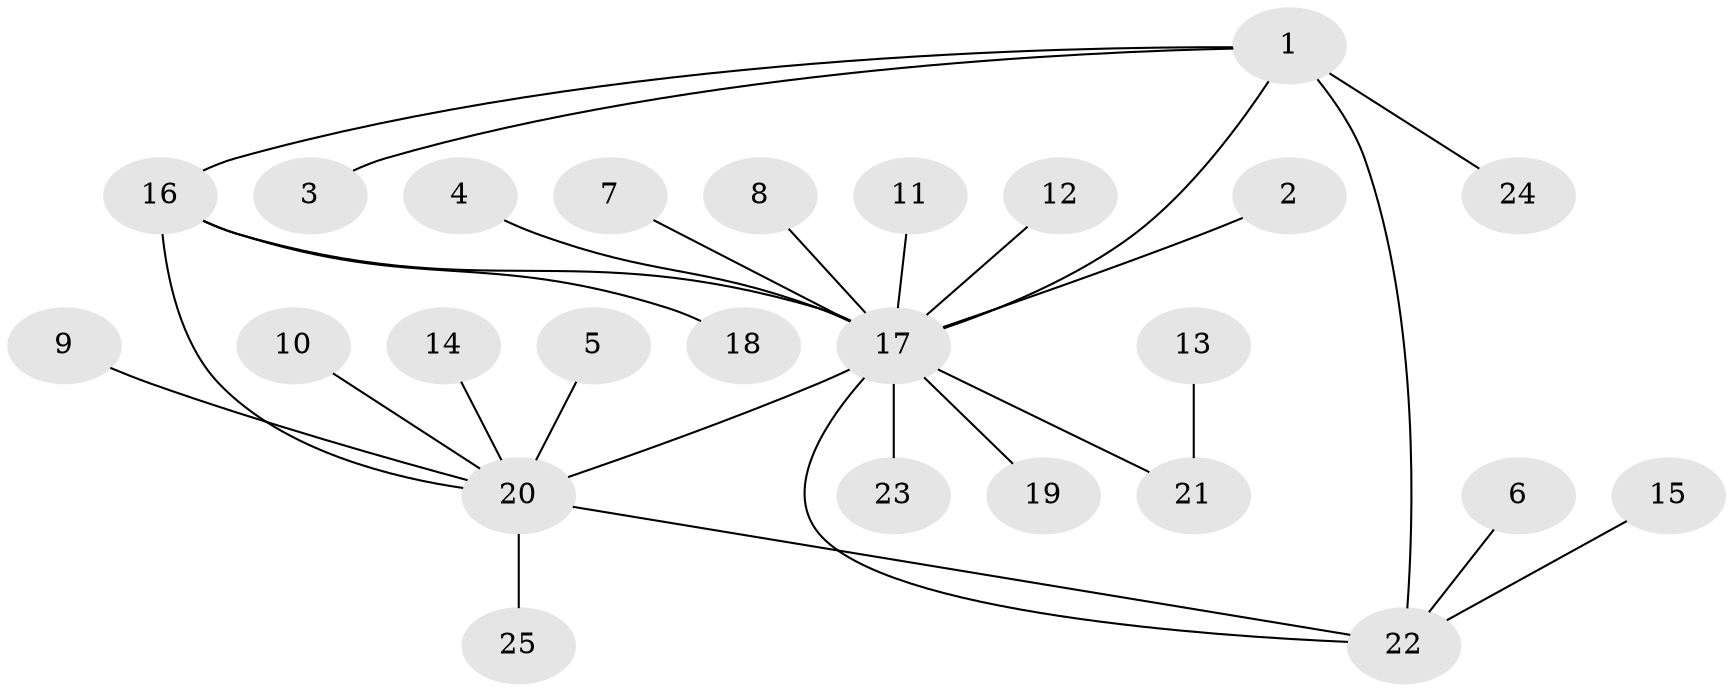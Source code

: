 // original degree distribution, {8: 0.04, 4: 0.08, 6: 0.02, 7: 0.02, 2: 0.22, 9: 0.02, 3: 0.04, 1: 0.56}
// Generated by graph-tools (version 1.1) at 2025/26/03/09/25 03:26:44]
// undirected, 25 vertices, 28 edges
graph export_dot {
graph [start="1"]
  node [color=gray90,style=filled];
  1;
  2;
  3;
  4;
  5;
  6;
  7;
  8;
  9;
  10;
  11;
  12;
  13;
  14;
  15;
  16;
  17;
  18;
  19;
  20;
  21;
  22;
  23;
  24;
  25;
  1 -- 3 [weight=1.0];
  1 -- 16 [weight=1.0];
  1 -- 17 [weight=1.0];
  1 -- 22 [weight=2.0];
  1 -- 24 [weight=1.0];
  2 -- 17 [weight=1.0];
  4 -- 17 [weight=1.0];
  5 -- 20 [weight=1.0];
  6 -- 22 [weight=1.0];
  7 -- 17 [weight=1.0];
  8 -- 17 [weight=1.0];
  9 -- 20 [weight=1.0];
  10 -- 20 [weight=1.0];
  11 -- 17 [weight=1.0];
  12 -- 17 [weight=1.0];
  13 -- 21 [weight=1.0];
  14 -- 20 [weight=1.0];
  15 -- 22 [weight=1.0];
  16 -- 17 [weight=1.0];
  16 -- 18 [weight=1.0];
  16 -- 20 [weight=1.0];
  17 -- 19 [weight=1.0];
  17 -- 20 [weight=2.0];
  17 -- 21 [weight=1.0];
  17 -- 22 [weight=1.0];
  17 -- 23 [weight=1.0];
  20 -- 22 [weight=1.0];
  20 -- 25 [weight=1.0];
}
